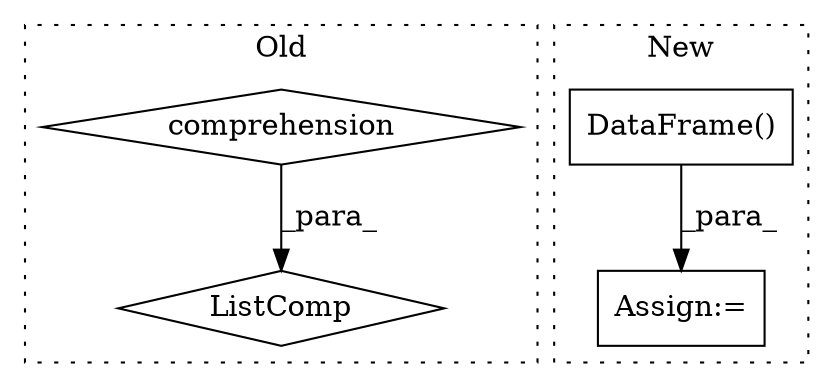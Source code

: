 digraph G {
subgraph cluster0 {
1 [label="ListComp" a="106" s="814" l="55" shape="diamond"];
3 [label="comprehension" a="45" s="832" l="3" shape="diamond"];
label = "Old";
style="dotted";
}
subgraph cluster1 {
2 [label="DataFrame()" a="75" s="595" l="14" shape="box"];
4 [label="Assign:=" a="68" s="592" l="3" shape="box"];
label = "New";
style="dotted";
}
2 -> 4 [label="_para_"];
3 -> 1 [label="_para_"];
}